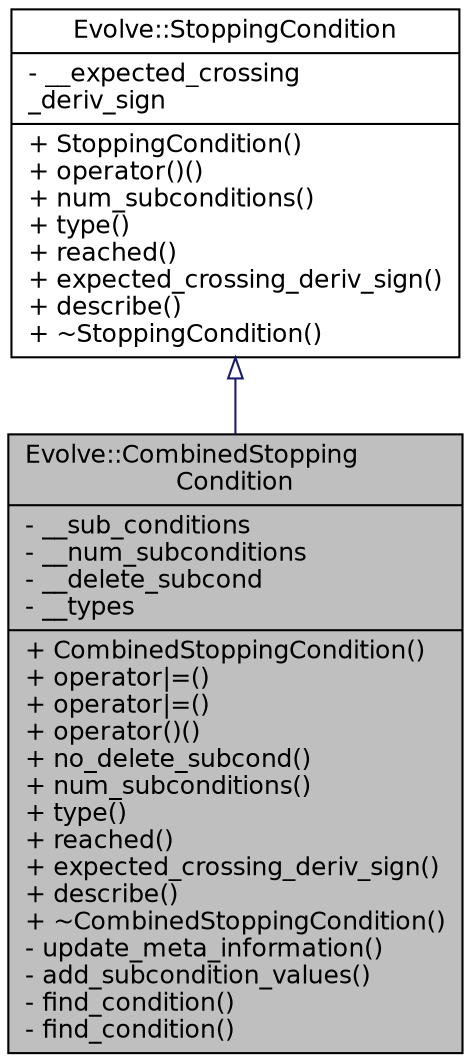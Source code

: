 digraph "Evolve::CombinedStoppingCondition"
{
 // INTERACTIVE_SVG=YES
  edge [fontname="Helvetica",fontsize="12",labelfontname="Helvetica",labelfontsize="12"];
  node [fontname="Helvetica",fontsize="12",shape=record];
  Node2 [label="{Evolve::CombinedStopping\lCondition\n|- __sub_conditions\l- __num_subconditions\l- __delete_subcond\l- __types\l|+ CombinedStoppingCondition()\l+ operator\|=()\l+ operator\|=()\l+ operator()()\l+ no_delete_subcond()\l+ num_subconditions()\l+ type()\l+ reached()\l+ expected_crossing_deriv_sign()\l+ describe()\l+ ~CombinedStoppingCondition()\l- update_meta_information()\l- add_subcondition_values()\l- find_condition()\l- find_condition()\l}",height=0.2,width=0.4,color="black", fillcolor="grey75", style="filled", fontcolor="black"];
  Node3 -> Node2 [dir="back",color="midnightblue",fontsize="12",style="solid",arrowtail="onormal",fontname="Helvetica"];
  Node3 [label="{Evolve::StoppingCondition\n|- __expected_crossing\l_deriv_sign\l|+ StoppingCondition()\l+ operator()()\l+ num_subconditions()\l+ type()\l+ reached()\l+ expected_crossing_deriv_sign()\l+ describe()\l+ ~StoppingCondition()\l}",height=0.2,width=0.4,color="black", fillcolor="white", style="filled",URL="$classEvolve_1_1StoppingCondition.html",tooltip="A base class for all stopping conditions. "];
}

